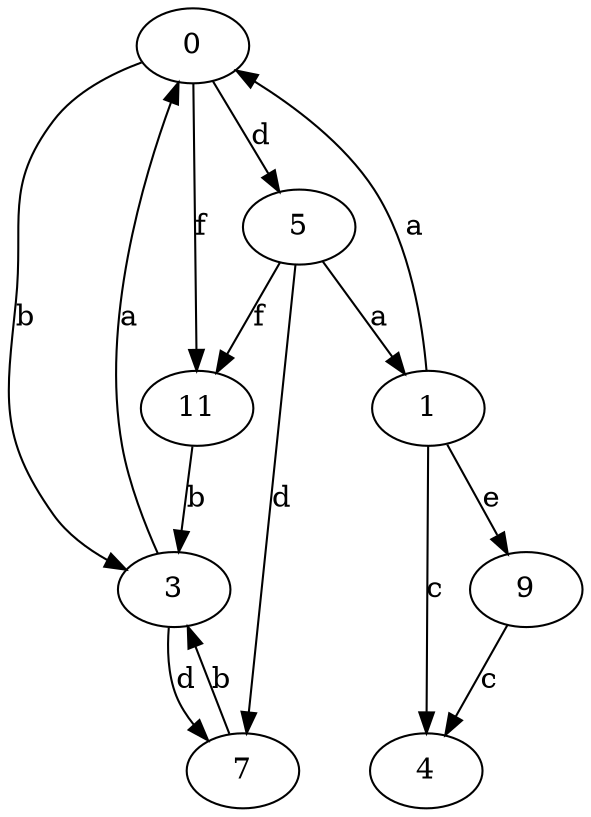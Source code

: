 strict digraph  {
0;
1;
3;
4;
5;
7;
9;
11;
0 -> 3  [label=b];
0 -> 5  [label=d];
0 -> 11  [label=f];
1 -> 0  [label=a];
1 -> 4  [label=c];
1 -> 9  [label=e];
3 -> 0  [label=a];
3 -> 7  [label=d];
5 -> 1  [label=a];
5 -> 7  [label=d];
5 -> 11  [label=f];
7 -> 3  [label=b];
9 -> 4  [label=c];
11 -> 3  [label=b];
}
